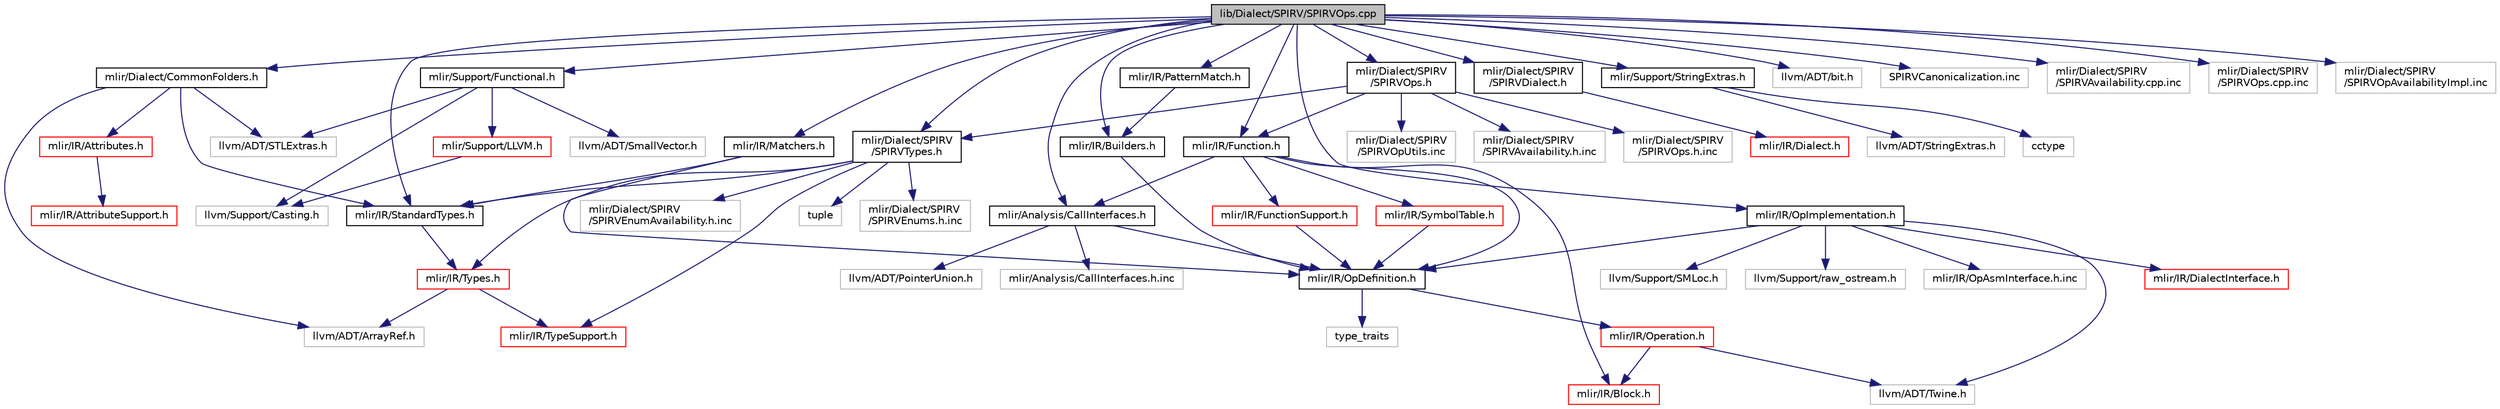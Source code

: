 digraph "lib/Dialect/SPIRV/SPIRVOps.cpp"
{
  bgcolor="transparent";
  edge [fontname="Helvetica",fontsize="10",labelfontname="Helvetica",labelfontsize="10"];
  node [fontname="Helvetica",fontsize="10",shape=record];
  Node0 [label="lib/Dialect/SPIRV/SPIRVOps.cpp",height=0.2,width=0.4,color="black", fillcolor="grey75", style="filled", fontcolor="black"];
  Node0 -> Node1 [color="midnightblue",fontsize="10",style="solid",fontname="Helvetica"];
  Node1 [label="mlir/Dialect/SPIRV\l/SPIRVOps.h",height=0.2,width=0.4,color="black",URL="$SPIRVOps_8h.html"];
  Node1 -> Node2 [color="midnightblue",fontsize="10",style="solid",fontname="Helvetica"];
  Node2 [label="mlir/Dialect/SPIRV\l/SPIRVTypes.h",height=0.2,width=0.4,color="black",URL="$SPIRVTypes_8h.html"];
  Node2 -> Node3 [color="midnightblue",fontsize="10",style="solid",fontname="Helvetica"];
  Node3 [label="mlir/IR/StandardTypes.h",height=0.2,width=0.4,color="black",URL="$StandardTypes_8h.html"];
  Node3 -> Node4 [color="midnightblue",fontsize="10",style="solid",fontname="Helvetica"];
  Node4 [label="mlir/IR/Types.h",height=0.2,width=0.4,color="red",URL="$Types_8h.html"];
  Node4 -> Node5 [color="midnightblue",fontsize="10",style="solid",fontname="Helvetica"];
  Node5 [label="mlir/IR/TypeSupport.h",height=0.2,width=0.4,color="red",URL="$TypeSupport_8h.html"];
  Node4 -> Node21 [color="midnightblue",fontsize="10",style="solid",fontname="Helvetica"];
  Node21 [label="llvm/ADT/ArrayRef.h",height=0.2,width=0.4,color="grey75"];
  Node2 -> Node5 [color="midnightblue",fontsize="10",style="solid",fontname="Helvetica"];
  Node2 -> Node4 [color="midnightblue",fontsize="10",style="solid",fontname="Helvetica"];
  Node2 -> Node24 [color="midnightblue",fontsize="10",style="solid",fontname="Helvetica"];
  Node24 [label="tuple",height=0.2,width=0.4,color="grey75"];
  Node2 -> Node25 [color="midnightblue",fontsize="10",style="solid",fontname="Helvetica"];
  Node25 [label="mlir/Dialect/SPIRV\l/SPIRVEnums.h.inc",height=0.2,width=0.4,color="grey75"];
  Node2 -> Node26 [color="midnightblue",fontsize="10",style="solid",fontname="Helvetica"];
  Node26 [label="mlir/Dialect/SPIRV\l/SPIRVEnumAvailability.h.inc",height=0.2,width=0.4,color="grey75"];
  Node1 -> Node27 [color="midnightblue",fontsize="10",style="solid",fontname="Helvetica"];
  Node27 [label="mlir/IR/Function.h",height=0.2,width=0.4,color="black",URL="$Function_8h.html"];
  Node27 -> Node28 [color="midnightblue",fontsize="10",style="solid",fontname="Helvetica"];
  Node28 [label="mlir/Analysis/CallInterfaces.h",height=0.2,width=0.4,color="black",URL="$CallInterfaces_8h.html"];
  Node28 -> Node29 [color="midnightblue",fontsize="10",style="solid",fontname="Helvetica"];
  Node29 [label="mlir/IR/OpDefinition.h",height=0.2,width=0.4,color="black",URL="$OpDefinition_8h.html"];
  Node29 -> Node30 [color="midnightblue",fontsize="10",style="solid",fontname="Helvetica"];
  Node30 [label="mlir/IR/Operation.h",height=0.2,width=0.4,color="red",URL="$Operation_8h.html"];
  Node30 -> Node31 [color="midnightblue",fontsize="10",style="solid",fontname="Helvetica"];
  Node31 [label="mlir/IR/Block.h",height=0.2,width=0.4,color="red",URL="$Block_8h.html"];
  Node30 -> Node52 [color="midnightblue",fontsize="10",style="solid",fontname="Helvetica"];
  Node52 [label="llvm/ADT/Twine.h",height=0.2,width=0.4,color="grey75"];
  Node29 -> Node53 [color="midnightblue",fontsize="10",style="solid",fontname="Helvetica"];
  Node53 [label="type_traits",height=0.2,width=0.4,color="grey75"];
  Node28 -> Node42 [color="midnightblue",fontsize="10",style="solid",fontname="Helvetica"];
  Node42 [label="llvm/ADT/PointerUnion.h",height=0.2,width=0.4,color="grey75"];
  Node28 -> Node54 [color="midnightblue",fontsize="10",style="solid",fontname="Helvetica"];
  Node54 [label="mlir/Analysis/CallInterfaces.h.inc",height=0.2,width=0.4,color="grey75"];
  Node27 -> Node31 [color="midnightblue",fontsize="10",style="solid",fontname="Helvetica"];
  Node27 -> Node55 [color="midnightblue",fontsize="10",style="solid",fontname="Helvetica"];
  Node55 [label="mlir/IR/FunctionSupport.h",height=0.2,width=0.4,color="red",URL="$FunctionSupport_8h.html"];
  Node55 -> Node29 [color="midnightblue",fontsize="10",style="solid",fontname="Helvetica"];
  Node27 -> Node29 [color="midnightblue",fontsize="10",style="solid",fontname="Helvetica"];
  Node27 -> Node57 [color="midnightblue",fontsize="10",style="solid",fontname="Helvetica"];
  Node57 [label="mlir/IR/SymbolTable.h",height=0.2,width=0.4,color="red",URL="$SymbolTable_8h.html"];
  Node57 -> Node29 [color="midnightblue",fontsize="10",style="solid",fontname="Helvetica"];
  Node1 -> Node59 [color="midnightblue",fontsize="10",style="solid",fontname="Helvetica"];
  Node59 [label="mlir/Dialect/SPIRV\l/SPIRVAvailability.h.inc",height=0.2,width=0.4,color="grey75"];
  Node1 -> Node60 [color="midnightblue",fontsize="10",style="solid",fontname="Helvetica"];
  Node60 [label="mlir/Dialect/SPIRV\l/SPIRVOps.h.inc",height=0.2,width=0.4,color="grey75"];
  Node1 -> Node61 [color="midnightblue",fontsize="10",style="solid",fontname="Helvetica"];
  Node61 [label="mlir/Dialect/SPIRV\l/SPIRVOpUtils.inc",height=0.2,width=0.4,color="grey75"];
  Node0 -> Node28 [color="midnightblue",fontsize="10",style="solid",fontname="Helvetica"];
  Node0 -> Node62 [color="midnightblue",fontsize="10",style="solid",fontname="Helvetica"];
  Node62 [label="mlir/Dialect/CommonFolders.h",height=0.2,width=0.4,color="black",URL="$CommonFolders_8h.html"];
  Node62 -> Node36 [color="midnightblue",fontsize="10",style="solid",fontname="Helvetica"];
  Node36 [label="mlir/IR/Attributes.h",height=0.2,width=0.4,color="red",URL="$Attributes_8h.html"];
  Node36 -> Node37 [color="midnightblue",fontsize="10",style="solid",fontname="Helvetica"];
  Node37 [label="mlir/IR/AttributeSupport.h",height=0.2,width=0.4,color="red",URL="$AttributeSupport_8h.html"];
  Node62 -> Node3 [color="midnightblue",fontsize="10",style="solid",fontname="Helvetica"];
  Node62 -> Node21 [color="midnightblue",fontsize="10",style="solid",fontname="Helvetica"];
  Node62 -> Node16 [color="midnightblue",fontsize="10",style="solid",fontname="Helvetica"];
  Node16 [label="llvm/ADT/STLExtras.h",height=0.2,width=0.4,color="grey75"];
  Node0 -> Node63 [color="midnightblue",fontsize="10",style="solid",fontname="Helvetica"];
  Node63 [label="mlir/Dialect/SPIRV\l/SPIRVDialect.h",height=0.2,width=0.4,color="black",URL="$SPIRVDialect_8h.html"];
  Node63 -> Node64 [color="midnightblue",fontsize="10",style="solid",fontname="Helvetica"];
  Node64 [label="mlir/IR/Dialect.h",height=0.2,width=0.4,color="red",URL="$IR_2Dialect_8h.html"];
  Node0 -> Node2 [color="midnightblue",fontsize="10",style="solid",fontname="Helvetica"];
  Node0 -> Node65 [color="midnightblue",fontsize="10",style="solid",fontname="Helvetica"];
  Node65 [label="mlir/IR/Builders.h",height=0.2,width=0.4,color="black",URL="$IR_2Builders_8h.html"];
  Node65 -> Node29 [color="midnightblue",fontsize="10",style="solid",fontname="Helvetica"];
  Node0 -> Node27 [color="midnightblue",fontsize="10",style="solid",fontname="Helvetica"];
  Node0 -> Node66 [color="midnightblue",fontsize="10",style="solid",fontname="Helvetica"];
  Node66 [label="mlir/IR/Matchers.h",height=0.2,width=0.4,color="black",URL="$Matchers_8h.html"];
  Node66 -> Node29 [color="midnightblue",fontsize="10",style="solid",fontname="Helvetica"];
  Node66 -> Node3 [color="midnightblue",fontsize="10",style="solid",fontname="Helvetica"];
  Node0 -> Node67 [color="midnightblue",fontsize="10",style="solid",fontname="Helvetica"];
  Node67 [label="mlir/IR/OpImplementation.h",height=0.2,width=0.4,color="black",URL="$OpImplementation_8h.html"];
  Node67 -> Node68 [color="midnightblue",fontsize="10",style="solid",fontname="Helvetica"];
  Node68 [label="mlir/IR/DialectInterface.h",height=0.2,width=0.4,color="red",URL="$DialectInterface_8h.html"];
  Node67 -> Node29 [color="midnightblue",fontsize="10",style="solid",fontname="Helvetica"];
  Node67 -> Node52 [color="midnightblue",fontsize="10",style="solid",fontname="Helvetica"];
  Node67 -> Node69 [color="midnightblue",fontsize="10",style="solid",fontname="Helvetica"];
  Node69 [label="llvm/Support/SMLoc.h",height=0.2,width=0.4,color="grey75"];
  Node67 -> Node70 [color="midnightblue",fontsize="10",style="solid",fontname="Helvetica"];
  Node70 [label="llvm/Support/raw_ostream.h",height=0.2,width=0.4,color="grey75"];
  Node67 -> Node71 [color="midnightblue",fontsize="10",style="solid",fontname="Helvetica"];
  Node71 [label="mlir/IR/OpAsmInterface.h.inc",height=0.2,width=0.4,color="grey75"];
  Node0 -> Node72 [color="midnightblue",fontsize="10",style="solid",fontname="Helvetica"];
  Node72 [label="mlir/IR/PatternMatch.h",height=0.2,width=0.4,color="black",URL="$PatternMatch_8h.html"];
  Node72 -> Node65 [color="midnightblue",fontsize="10",style="solid",fontname="Helvetica"];
  Node0 -> Node3 [color="midnightblue",fontsize="10",style="solid",fontname="Helvetica"];
  Node0 -> Node73 [color="midnightblue",fontsize="10",style="solid",fontname="Helvetica"];
  Node73 [label="mlir/Support/Functional.h",height=0.2,width=0.4,color="black",URL="$Functional_8h.html"];
  Node73 -> Node7 [color="midnightblue",fontsize="10",style="solid",fontname="Helvetica"];
  Node7 [label="mlir/Support/LLVM.h",height=0.2,width=0.4,color="red",URL="$LLVM_8h.html"];
  Node7 -> Node9 [color="midnightblue",fontsize="10",style="solid",fontname="Helvetica"];
  Node9 [label="llvm/Support/Casting.h",height=0.2,width=0.4,color="grey75"];
  Node73 -> Node16 [color="midnightblue",fontsize="10",style="solid",fontname="Helvetica"];
  Node73 -> Node74 [color="midnightblue",fontsize="10",style="solid",fontname="Helvetica"];
  Node74 [label="llvm/ADT/SmallVector.h",height=0.2,width=0.4,color="grey75"];
  Node73 -> Node9 [color="midnightblue",fontsize="10",style="solid",fontname="Helvetica"];
  Node0 -> Node75 [color="midnightblue",fontsize="10",style="solid",fontname="Helvetica"];
  Node75 [label="mlir/Support/StringExtras.h",height=0.2,width=0.4,color="black",URL="$StringExtras_8h.html"];
  Node75 -> Node76 [color="midnightblue",fontsize="10",style="solid",fontname="Helvetica"];
  Node76 [label="llvm/ADT/StringExtras.h",height=0.2,width=0.4,color="grey75"];
  Node75 -> Node77 [color="midnightblue",fontsize="10",style="solid",fontname="Helvetica"];
  Node77 [label="cctype",height=0.2,width=0.4,color="grey75"];
  Node0 -> Node78 [color="midnightblue",fontsize="10",style="solid",fontname="Helvetica"];
  Node78 [label="llvm/ADT/bit.h",height=0.2,width=0.4,color="grey75"];
  Node0 -> Node79 [color="midnightblue",fontsize="10",style="solid",fontname="Helvetica"];
  Node79 [label="SPIRVCanonicalization.inc",height=0.2,width=0.4,color="grey75"];
  Node0 -> Node80 [color="midnightblue",fontsize="10",style="solid",fontname="Helvetica"];
  Node80 [label="mlir/Dialect/SPIRV\l/SPIRVAvailability.cpp.inc",height=0.2,width=0.4,color="grey75"];
  Node0 -> Node81 [color="midnightblue",fontsize="10",style="solid",fontname="Helvetica"];
  Node81 [label="mlir/Dialect/SPIRV\l/SPIRVOps.cpp.inc",height=0.2,width=0.4,color="grey75"];
  Node0 -> Node82 [color="midnightblue",fontsize="10",style="solid",fontname="Helvetica"];
  Node82 [label="mlir/Dialect/SPIRV\l/SPIRVOpAvailabilityImpl.inc",height=0.2,width=0.4,color="grey75"];
}
